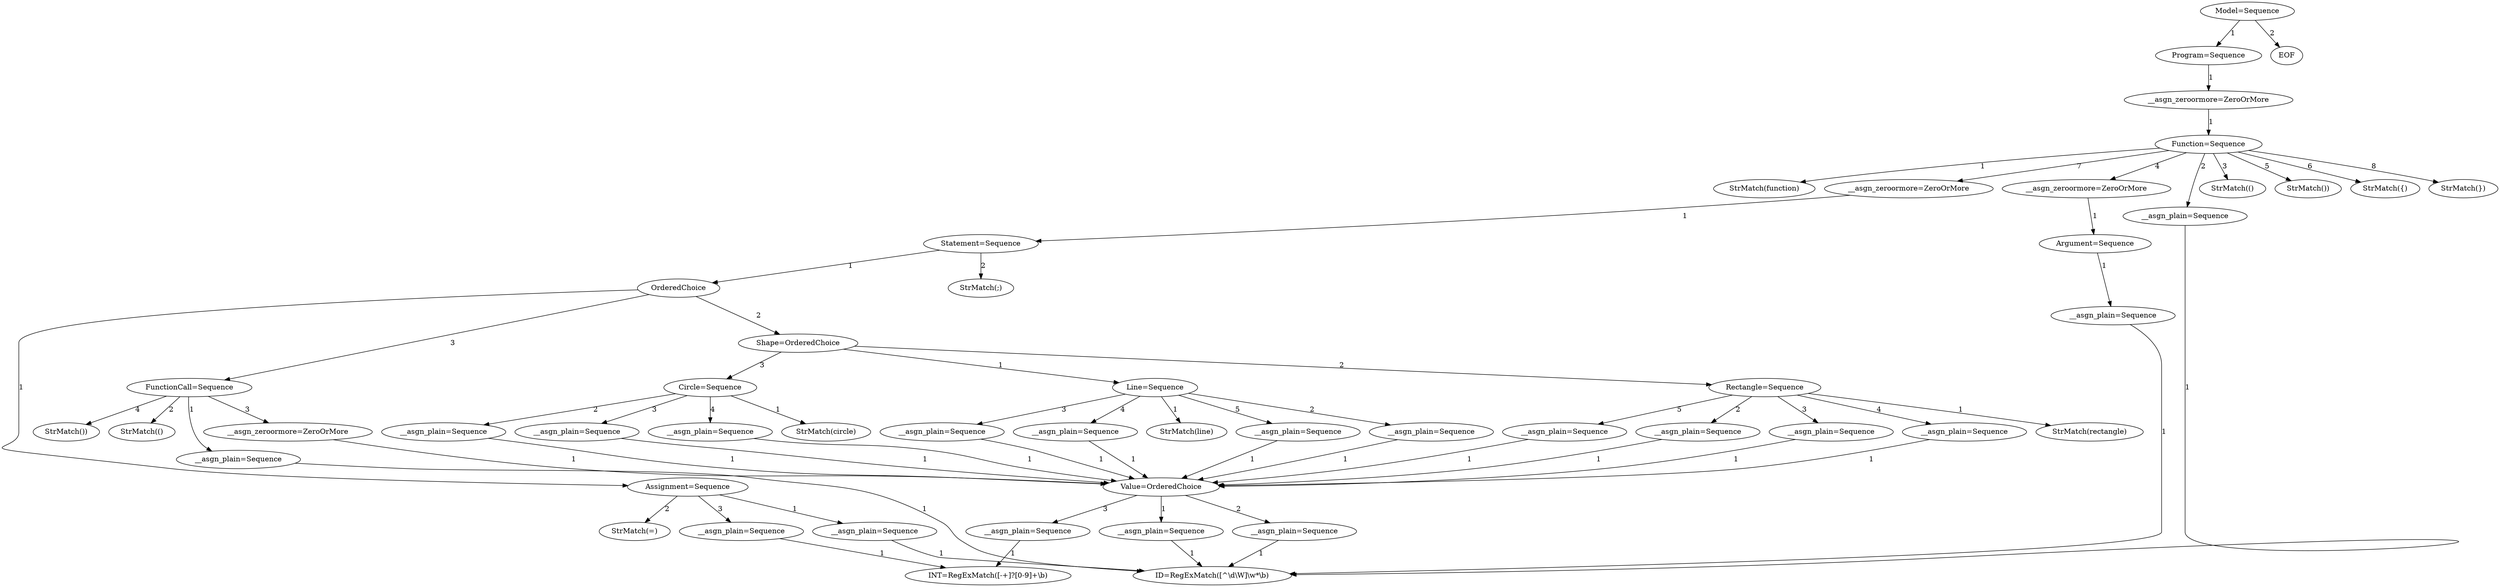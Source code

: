 digraph arpeggio_graph {
140273929266368 [label="Model=Sequence"];
140273929266368->140273929189120 [label="1"]

140273929189120 [label="Program=Sequence"];
140273929189120->140273929189360 [label="1"]

140273929189360 [label="__asgn_zeroormore=ZeroOrMore"];
140273929189360->140273929189696 [label="1"]

140273929189696 [label="Function=Sequence"];
140273929189696->140273929190080 [label="1"]

140273929190080 [label="StrMatch(function)"];
140273929189696->140273929190032 [label="2"]

140273929190032 [label="__asgn_plain=Sequence"];
140273929190032->140273936701088 [label="1"]

140273936701088 [label="ID=RegExMatch([^\\d\\W]\\w*\\b)"];
140273929189696->140273929190416 [label="3"]

140273929190416 [label="StrMatch(()"];
140273929189696->140273929190272 [label="4"]

140273929190272 [label="__asgn_zeroormore=ZeroOrMore"];
140273929190272->140273929191328 [label="1"]

140273929191328 [label="Argument=Sequence"];
140273929191328->140273929216208 [label="1"]

140273929216208 [label="__asgn_plain=Sequence"];
140273929216208->140273936701088 [label="1"]

140273929189696->140273929190752 [label="5"]

140273929190752 [label="StrMatch())"];
140273929189696->140273929190800 [label="6"]

140273929190800 [label="StrMatch({)"];
140273929189696->140273929190608 [label="7"]

140273929190608 [label="__asgn_zeroormore=ZeroOrMore"];
140273929190608->140273929216544 [label="1"]

140273929216544 [label="Statement=Sequence"];
140273929216544->140273929216928 [label="1"]

140273929216928 [label="OrderedChoice"];
140273929216928->140273929218464 [label="1"]

140273929218464 [label="Assignment=Sequence"];
140273929218464->140273929218800 [label="1"]

140273929218800 [label="__asgn_plain=Sequence"];
140273929218800->140273936701088 [label="1"]

140273929218464->140273929219136 [label="2"]

140273929219136 [label="StrMatch(=)"];
140273929218464->140273929218992 [label="3"]

140273929218992 [label="__asgn_plain=Sequence"];
140273929218992->140273936701184 [label="1"]

140273936701184 [label="INT=RegExMatch([-+]?[0-9]+\\b)"];
140273929216928->140273929219280 [label="2"]

140273929219280 [label="Shape=OrderedChoice"];
140273929219280->140273929217216 [label="1"]

140273929217216 [label="Line=Sequence"];
140273929217216->140273929241456 [label="1"]

140273929241456 [label="StrMatch(line)"];
140273929217216->140273929241408 [label="2"]

140273929241408 [label="__asgn_plain=Sequence"];
140273929241408->140273929243472 [label="1"]

140273929243472 [label="Value=OrderedChoice"];
140273929243472->140273929244192 [label="1"]

140273929244192 [label="__asgn_plain=Sequence"];
140273929244192->140273936701088 [label="1"]

140273929243472->140273929244336 [label="2"]

140273929244336 [label="__asgn_plain=Sequence"];
140273929244336->140273936701088 [label="1"]

140273929243472->140273929244528 [label="3"]

140273929244528 [label="__asgn_plain=Sequence"];
140273929244528->140273936701184 [label="1"]

140273929217216->140273929241648 [label="3"]

140273929241648 [label="__asgn_plain=Sequence"];
140273929241648->140273929243472 [label="1"]

140273929217216->140273929218656 [label="4"]

140273929218656 [label="__asgn_plain=Sequence"];
140273929218656->140273929243472 [label="1"]

140273929217216->140273929216688 [label="5"]

140273929216688 [label="__asgn_plain=Sequence"];
140273929216688->140273929243472 [label="1"]

140273929219280->140273929189840 [label="2"]

140273929189840 [label="Rectangle=Sequence"];
140273929189840->140273929189216 [label="1"]

140273929189216 [label="StrMatch(rectangle)"];
140273929189840->140273929189168 [label="2"]

140273929189168 [label="__asgn_plain=Sequence"];
140273929189168->140273929243472 [label="1"]

140273929189840->140273929189792 [label="3"]

140273929189792 [label="__asgn_plain=Sequence"];
140273929189792->140273929243472 [label="1"]

140273929189840->140273929189072 [label="4"]

140273929189072 [label="__asgn_plain=Sequence"];
140273929189072->140273929243472 [label="1"]

140273929189840->140273929241216 [label="5"]

140273929241216 [label="__asgn_plain=Sequence"];
140273929241216->140273929243472 [label="1"]

140273929219280->140273929242368 [label="3"]

140273929242368 [label="Circle=Sequence"];
140273929242368->140273929242752 [label="1"]

140273929242752 [label="StrMatch(circle)"];
140273929242368->140273929242704 [label="2"]

140273929242704 [label="__asgn_plain=Sequence"];
140273929242704->140273929243472 [label="1"]

140273929242368->140273929242944 [label="3"]

140273929242944 [label="__asgn_plain=Sequence"];
140273929242944->140273929243472 [label="1"]

140273929242368->140273929243232 [label="4"]

140273929243232 [label="__asgn_plain=Sequence"];
140273929243232->140273929243472 [label="1"]

140273929216928->140273929217024 [label="3"]

140273929217024 [label="FunctionCall=Sequence"];
140273929217024->140273929217648 [label="1"]

140273929217648 [label="__asgn_plain=Sequence"];
140273929217648->140273936701088 [label="1"]

140273929217024->140273929217984 [label="2"]

140273929217984 [label="StrMatch(()"];
140273929217024->140273929217840 [label="3"]

140273929217840 [label="__asgn_zeroormore=ZeroOrMore"];
140273929217840->140273929243472 [label="1"]

140273929217024->140273929218320 [label="4"]

140273929218320 [label="StrMatch())"];
140273929216544->140273929216976 [label="2"]

140273929216976 [label="StrMatch(;)"];
140273929189696->140273929191184 [label="8"]

140273929191184 [label="StrMatch(})"];
140273929266368->140273929266032 [label="2"]

140273929266032 [label="EOF"];
}